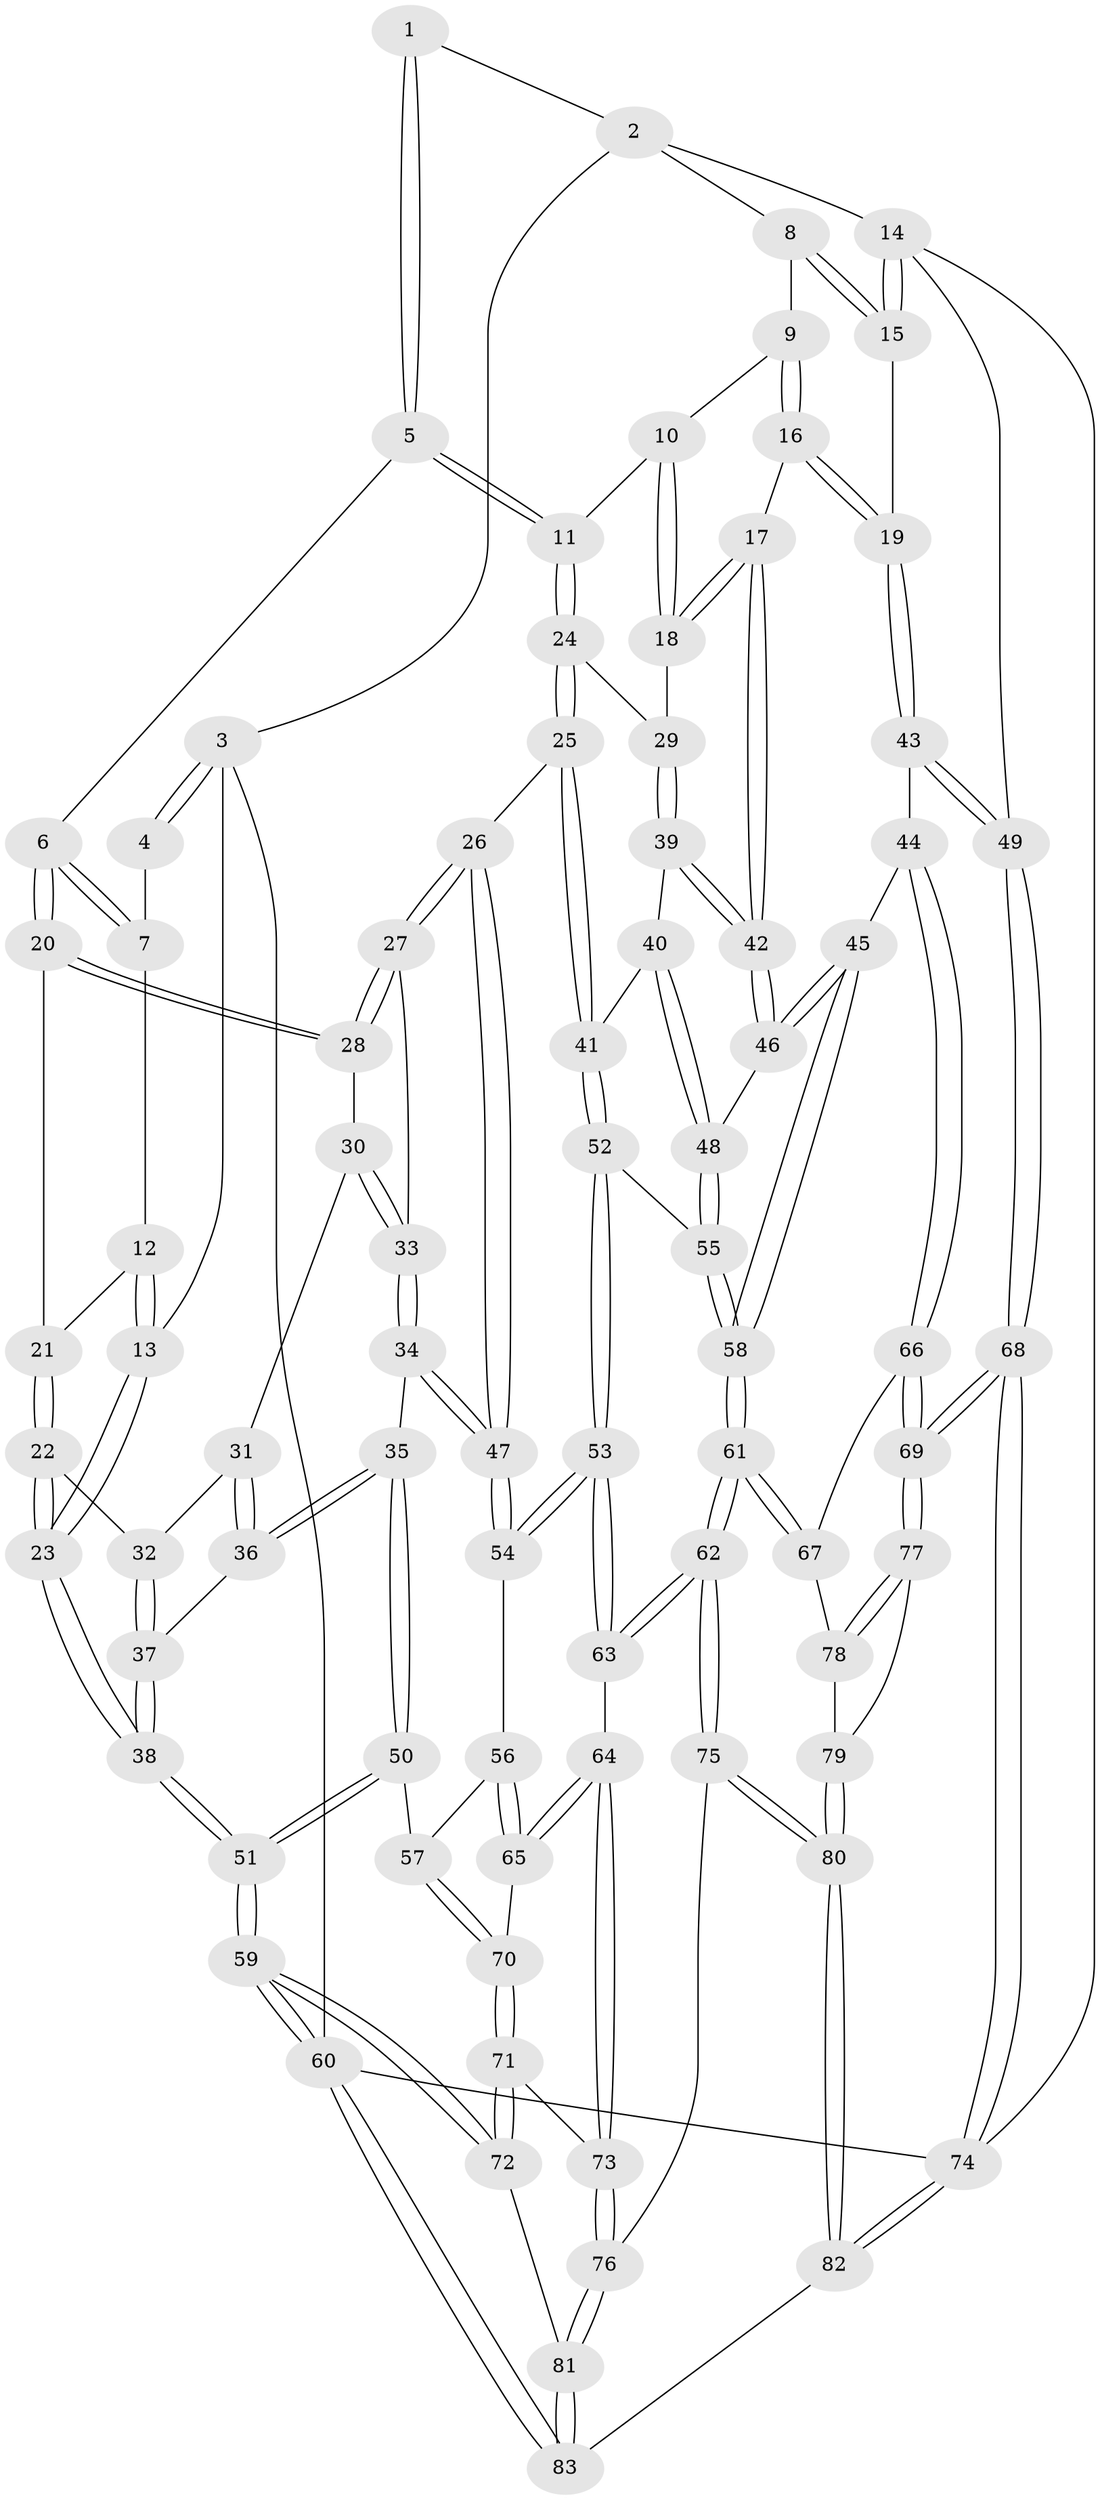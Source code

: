 // Generated by graph-tools (version 1.1) at 2025/50/03/09/25 03:50:59]
// undirected, 83 vertices, 204 edges
graph export_dot {
graph [start="1"]
  node [color=gray90,style=filled];
  1 [pos="+0.34557063724620857+0"];
  2 [pos="+0.7376465442473255+0"];
  3 [pos="+0+0"];
  4 [pos="+0+0"];
  5 [pos="+0.3301421408053196+0.15136522886728077"];
  6 [pos="+0.3239857302601857+0.1537591313132331"];
  7 [pos="+0.12022280671299082+0.0904191584949372"];
  8 [pos="+0.7359951730092309+0"];
  9 [pos="+0.6954096308114144+0.025297811215020477"];
  10 [pos="+0.6198364454368852+0.09615579620088174"];
  11 [pos="+0.3531490655407872+0.16748199132353017"];
  12 [pos="+0.09224883769128303+0.19517832093976192"];
  13 [pos="+0+0.21229972781024758"];
  14 [pos="+1+0.30241638047104275"];
  15 [pos="+1+0.30351686274920636"];
  16 [pos="+0.8076102355829853+0.3125510193364032"];
  17 [pos="+0.7995084075359805+0.31629852410583376"];
  18 [pos="+0.535563369494656+0.318861502814007"];
  19 [pos="+0.8825208826346195+0.3435318418163638"];
  20 [pos="+0.21865180001651313+0.25005704572845167"];
  21 [pos="+0.12115263316642734+0.22901663268386208"];
  22 [pos="+0.06326015464230408+0.33703544803896257"];
  23 [pos="+0+0.3789872784513987"];
  24 [pos="+0.38144052024065556+0.21768533940201995"];
  25 [pos="+0.32790373603957523+0.4277951398046293"];
  26 [pos="+0.3222514225765527+0.4283726916586038"];
  27 [pos="+0.29517889113339785+0.4029318481222455"];
  28 [pos="+0.21569112165746498+0.31679467216685486"];
  29 [pos="+0.5341903311214384+0.3198264650956768"];
  30 [pos="+0.1646231841232168+0.35550395697497494"];
  31 [pos="+0.15848632823160183+0.3579038563718716"];
  32 [pos="+0.09902088035483192+0.3569821957625119"];
  33 [pos="+0.19008707489220417+0.4060808785769682"];
  34 [pos="+0.1955569669396492+0.5032023519430003"];
  35 [pos="+0.1794552467255003+0.4992383574801183"];
  36 [pos="+0.14828974131297076+0.47536088345888944"];
  37 [pos="+0.10535833568595507+0.4611425953524085"];
  38 [pos="+0+0.5288943781858388"];
  39 [pos="+0.5307718913267633+0.33621535136393554"];
  40 [pos="+0.4839315455373464+0.4085257741950604"];
  41 [pos="+0.39204286568324964+0.4545762176505047"];
  42 [pos="+0.6611844913681385+0.474689663959145"];
  43 [pos="+0.8553976731478211+0.5501239020659894"];
  44 [pos="+0.8131144380934502+0.6065784573711284"];
  45 [pos="+0.7633011719059765+0.6122768362788565"];
  46 [pos="+0.6556946368317358+0.5025794983973622"];
  47 [pos="+0.22315348600888127+0.5149298413616099"];
  48 [pos="+0.5748974122962769+0.5345302376510798"];
  49 [pos="+1+0.617400035000303"];
  50 [pos="+0.03788337279019322+0.6032404495083638"];
  51 [pos="+0+0.570024236049945"];
  52 [pos="+0.42074667944073024+0.5864582429653068"];
  53 [pos="+0.3865622809712204+0.6623392227383497"];
  54 [pos="+0.23131129636105283+0.5718991709297888"];
  55 [pos="+0.5581963729448237+0.5619598333224443"];
  56 [pos="+0.17257867957229714+0.6483907283148632"];
  57 [pos="+0.14820739044275585+0.6601507619822918"];
  58 [pos="+0.6197592747633575+0.7538878769692917"];
  59 [pos="+0+1"];
  60 [pos="+0+1"];
  61 [pos="+0.6157721254087791+0.7636210238729382"];
  62 [pos="+0.6059280917672637+0.76903011549125"];
  63 [pos="+0.3883919061832804+0.6781473098988149"];
  64 [pos="+0.33413463311035796+0.7545207761124362"];
  65 [pos="+0.279178592967289+0.7298435053460172"];
  66 [pos="+0.9076612632758936+0.7567217051185849"];
  67 [pos="+0.6589416789045952+0.7896698076937617"];
  68 [pos="+1+0.9862785229719675"];
  69 [pos="+1+0.8878352533123803"];
  70 [pos="+0.13371994844998047+0.7499741556532254"];
  71 [pos="+0.10504050535811688+0.8254451974371124"];
  72 [pos="+0.06782958754123283+0.8584277380956707"];
  73 [pos="+0.3244278165552163+0.8050258880350976"];
  74 [pos="+1+1"];
  75 [pos="+0.55323846107785+0.8698297223814643"];
  76 [pos="+0.38032382288400185+0.9711869414360358"];
  77 [pos="+0.949695622721986+0.8921324248915361"];
  78 [pos="+0.6780230958473893+0.8091670815656946"];
  79 [pos="+0.7413414109713206+0.9427102865646851"];
  80 [pos="+0.6794929468586307+1"];
  81 [pos="+0.36446334107246775+1"];
  82 [pos="+0.6839760237905429+1"];
  83 [pos="+0.3561243761777444+1"];
  1 -- 2;
  1 -- 5;
  1 -- 5;
  2 -- 3;
  2 -- 8;
  2 -- 14;
  3 -- 4;
  3 -- 4;
  3 -- 13;
  3 -- 60;
  4 -- 7;
  5 -- 6;
  5 -- 11;
  5 -- 11;
  6 -- 7;
  6 -- 7;
  6 -- 20;
  6 -- 20;
  7 -- 12;
  8 -- 9;
  8 -- 15;
  8 -- 15;
  9 -- 10;
  9 -- 16;
  9 -- 16;
  10 -- 11;
  10 -- 18;
  10 -- 18;
  11 -- 24;
  11 -- 24;
  12 -- 13;
  12 -- 13;
  12 -- 21;
  13 -- 23;
  13 -- 23;
  14 -- 15;
  14 -- 15;
  14 -- 49;
  14 -- 74;
  15 -- 19;
  16 -- 17;
  16 -- 19;
  16 -- 19;
  17 -- 18;
  17 -- 18;
  17 -- 42;
  17 -- 42;
  18 -- 29;
  19 -- 43;
  19 -- 43;
  20 -- 21;
  20 -- 28;
  20 -- 28;
  21 -- 22;
  21 -- 22;
  22 -- 23;
  22 -- 23;
  22 -- 32;
  23 -- 38;
  23 -- 38;
  24 -- 25;
  24 -- 25;
  24 -- 29;
  25 -- 26;
  25 -- 41;
  25 -- 41;
  26 -- 27;
  26 -- 27;
  26 -- 47;
  26 -- 47;
  27 -- 28;
  27 -- 28;
  27 -- 33;
  28 -- 30;
  29 -- 39;
  29 -- 39;
  30 -- 31;
  30 -- 33;
  30 -- 33;
  31 -- 32;
  31 -- 36;
  31 -- 36;
  32 -- 37;
  32 -- 37;
  33 -- 34;
  33 -- 34;
  34 -- 35;
  34 -- 47;
  34 -- 47;
  35 -- 36;
  35 -- 36;
  35 -- 50;
  35 -- 50;
  36 -- 37;
  37 -- 38;
  37 -- 38;
  38 -- 51;
  38 -- 51;
  39 -- 40;
  39 -- 42;
  39 -- 42;
  40 -- 41;
  40 -- 48;
  40 -- 48;
  41 -- 52;
  41 -- 52;
  42 -- 46;
  42 -- 46;
  43 -- 44;
  43 -- 49;
  43 -- 49;
  44 -- 45;
  44 -- 66;
  44 -- 66;
  45 -- 46;
  45 -- 46;
  45 -- 58;
  45 -- 58;
  46 -- 48;
  47 -- 54;
  47 -- 54;
  48 -- 55;
  48 -- 55;
  49 -- 68;
  49 -- 68;
  50 -- 51;
  50 -- 51;
  50 -- 57;
  51 -- 59;
  51 -- 59;
  52 -- 53;
  52 -- 53;
  52 -- 55;
  53 -- 54;
  53 -- 54;
  53 -- 63;
  53 -- 63;
  54 -- 56;
  55 -- 58;
  55 -- 58;
  56 -- 57;
  56 -- 65;
  56 -- 65;
  57 -- 70;
  57 -- 70;
  58 -- 61;
  58 -- 61;
  59 -- 60;
  59 -- 60;
  59 -- 72;
  59 -- 72;
  60 -- 83;
  60 -- 83;
  60 -- 74;
  61 -- 62;
  61 -- 62;
  61 -- 67;
  61 -- 67;
  62 -- 63;
  62 -- 63;
  62 -- 75;
  62 -- 75;
  63 -- 64;
  64 -- 65;
  64 -- 65;
  64 -- 73;
  64 -- 73;
  65 -- 70;
  66 -- 67;
  66 -- 69;
  66 -- 69;
  67 -- 78;
  68 -- 69;
  68 -- 69;
  68 -- 74;
  68 -- 74;
  69 -- 77;
  69 -- 77;
  70 -- 71;
  70 -- 71;
  71 -- 72;
  71 -- 72;
  71 -- 73;
  72 -- 81;
  73 -- 76;
  73 -- 76;
  74 -- 82;
  74 -- 82;
  75 -- 76;
  75 -- 80;
  75 -- 80;
  76 -- 81;
  76 -- 81;
  77 -- 78;
  77 -- 78;
  77 -- 79;
  78 -- 79;
  79 -- 80;
  79 -- 80;
  80 -- 82;
  80 -- 82;
  81 -- 83;
  81 -- 83;
  82 -- 83;
}
